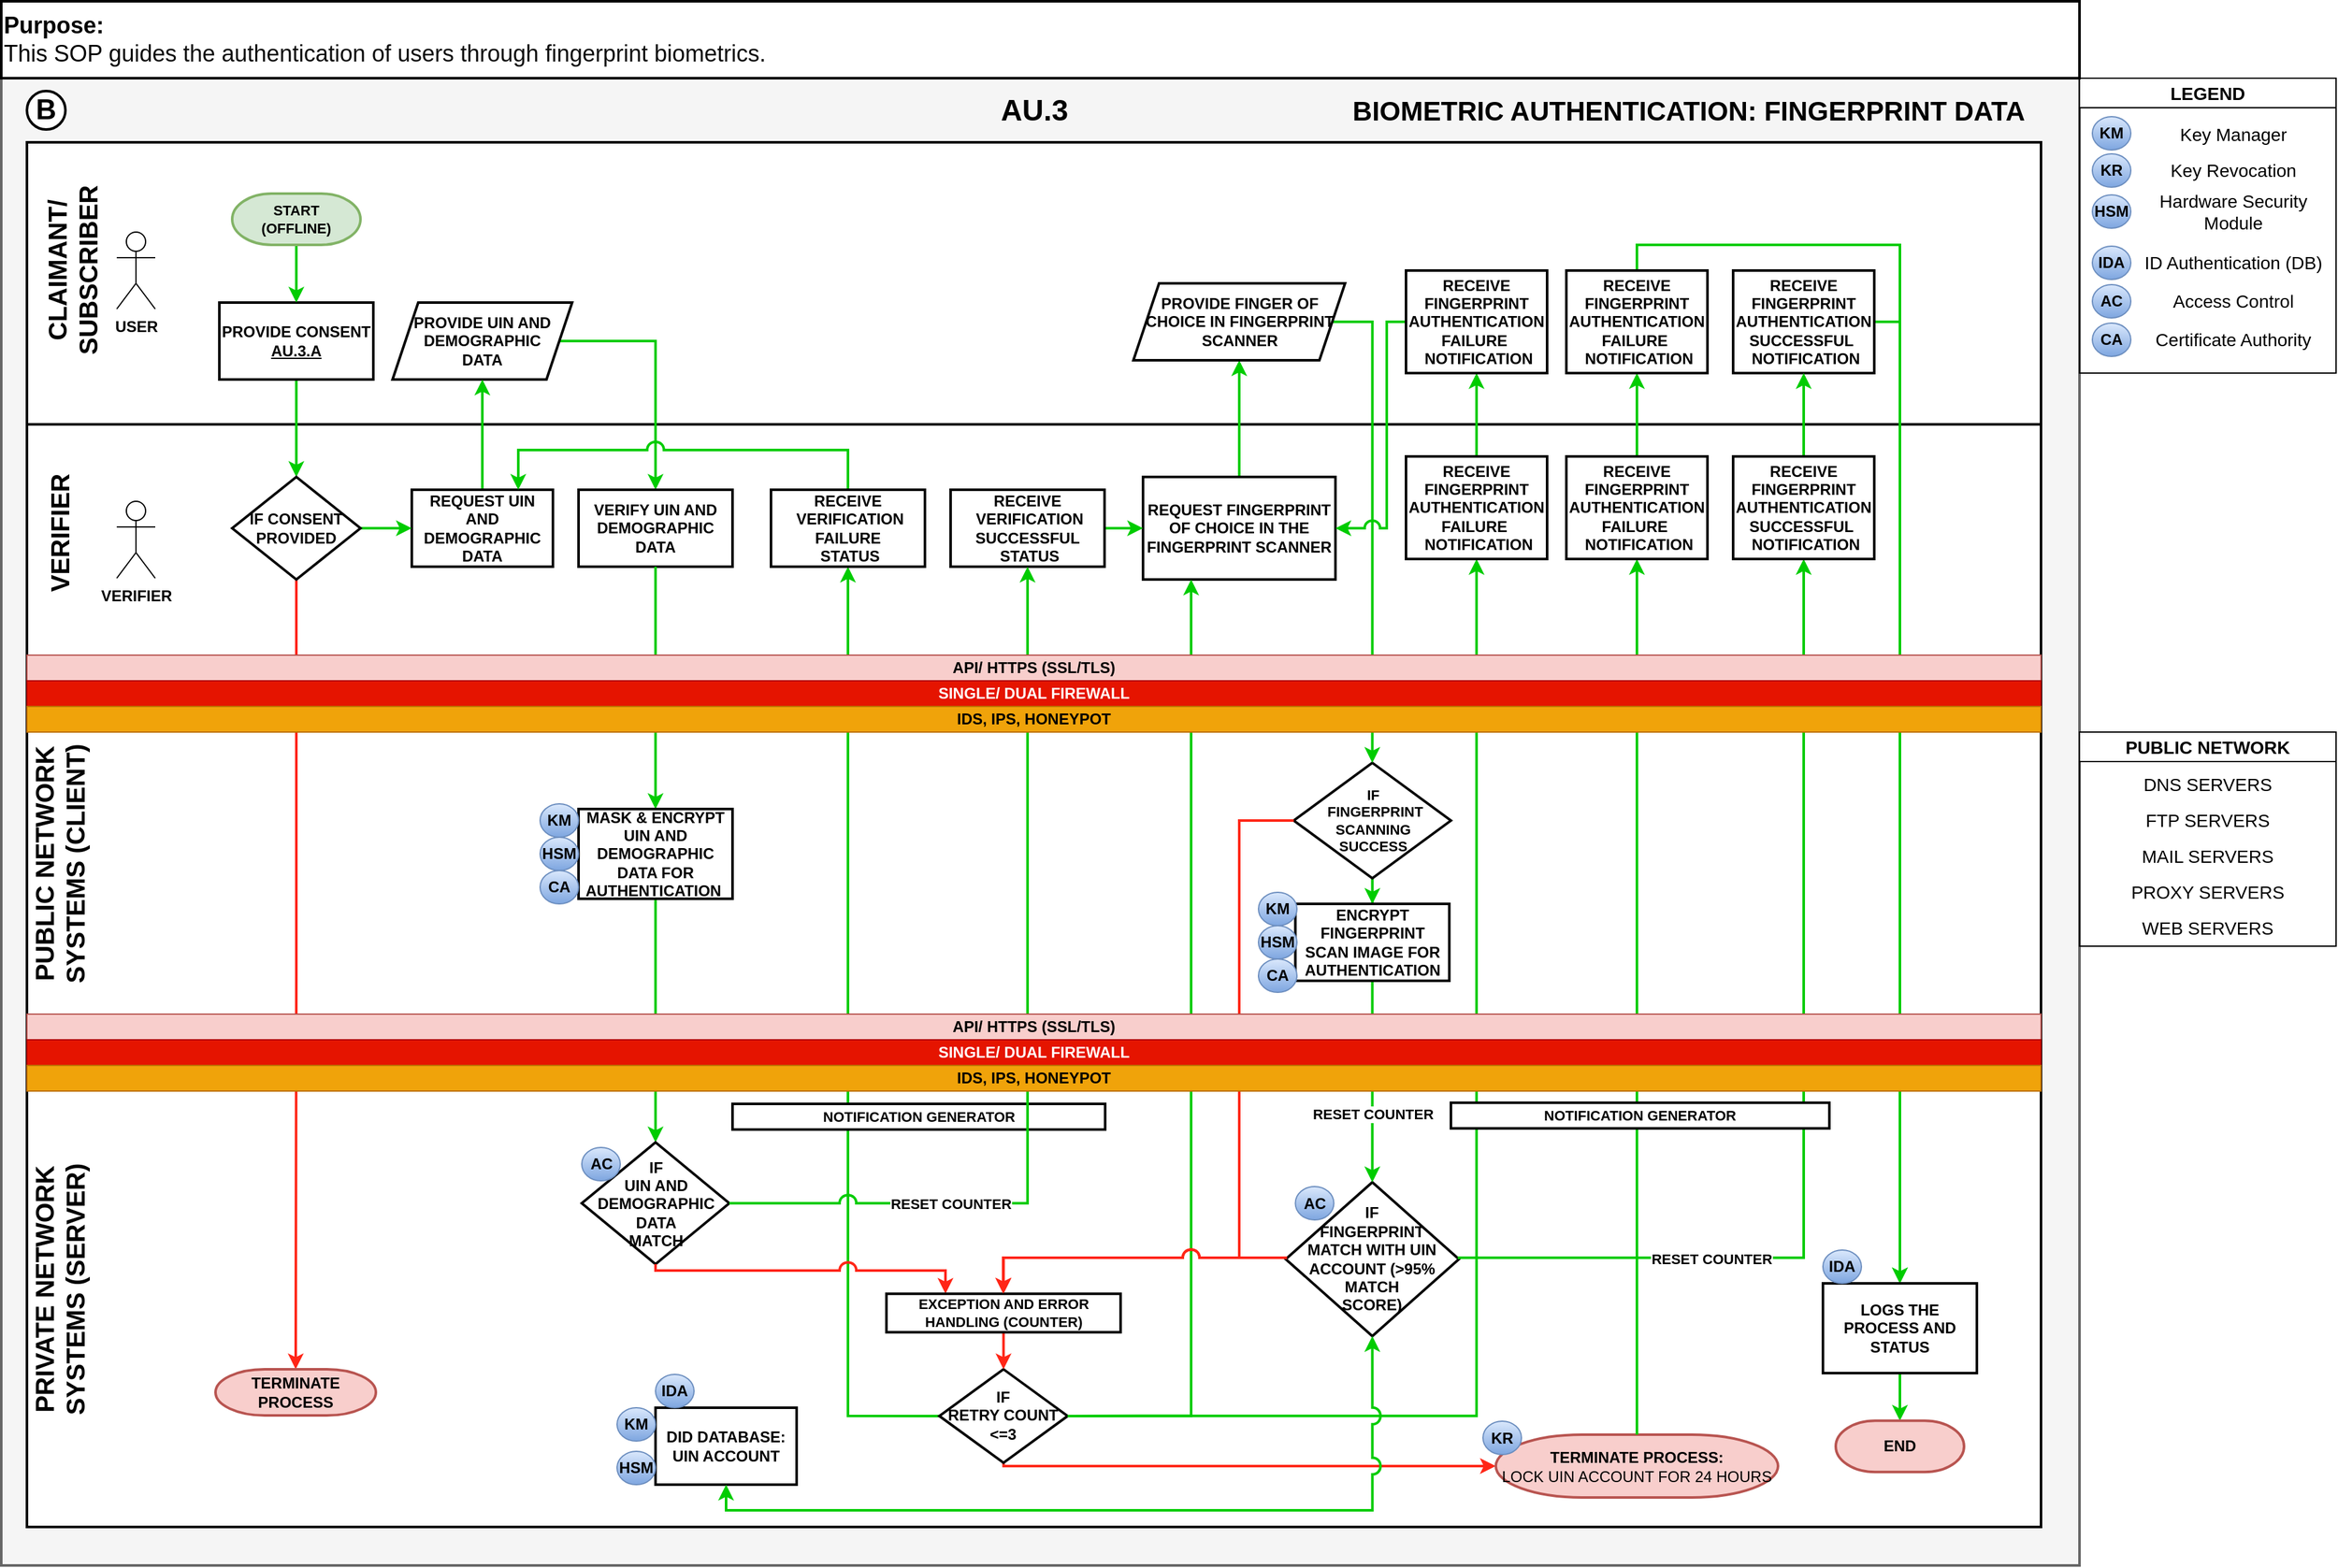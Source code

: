 <mxfile version="24.1.0" type="device">
  <diagram id="4VAbZJX0EI9eutt5_EBD" name="Page-1">
    <mxGraphModel dx="1050" dy="1829" grid="1" gridSize="10" guides="1" tooltips="1" connect="1" arrows="1" fold="1" page="1" pageScale="1" pageWidth="1920" pageHeight="1200" math="0" shadow="0">
      <root>
        <mxCell id="0" />
        <mxCell id="1" parent="0" />
        <mxCell id="lapEaAy9IeN8zu3bhTF3-50" value="" style="rounded=0;whiteSpace=wrap;html=1;fontSize=22;fillColor=#f5f5f5;fontColor=#333333;strokeColor=#666666;direction=east;strokeWidth=2;fontStyle=1" parent="1" vertex="1">
          <mxGeometry x="60" y="50" width="1620" height="1160" as="geometry" />
        </mxCell>
        <mxCell id="lapEaAy9IeN8zu3bhTF3-46" value="" style="rounded=0;whiteSpace=wrap;html=1;strokeWidth=2;fontStyle=1" parent="1" vertex="1">
          <mxGeometry x="80" y="810" width="1570" height="370" as="geometry" />
        </mxCell>
        <mxCell id="lapEaAy9IeN8zu3bhTF3-45" value="" style="rounded=0;whiteSpace=wrap;html=1;strokeWidth=2;fontStyle=1" parent="1" vertex="1">
          <mxGeometry x="80" y="100" width="1570" height="220" as="geometry" />
        </mxCell>
        <mxCell id="lapEaAy9IeN8zu3bhTF3-44" value="" style="rounded=0;whiteSpace=wrap;html=1;strokeWidth=2;fontStyle=1" parent="1" vertex="1">
          <mxGeometry x="80" y="320" width="1570" height="220" as="geometry" />
        </mxCell>
        <mxCell id="lapEaAy9IeN8zu3bhTF3-43" value="" style="rounded=0;whiteSpace=wrap;html=1;strokeWidth=2;fontStyle=1" parent="1" vertex="1">
          <mxGeometry x="80" y="540" width="1570" height="270" as="geometry" />
        </mxCell>
        <mxCell id="lapEaAy9IeN8zu3bhTF3-18" style="edgeStyle=orthogonalEdgeStyle;rounded=0;orthogonalLoop=1;jettySize=auto;html=1;exitX=0.5;exitY=1;exitDx=0;exitDy=0;strokeColor=#00CC00;strokeWidth=2;fontStyle=1" parent="1" source="lapEaAy9IeN8zu3bhTF3-1" target="lapEaAy9IeN8zu3bhTF3-11" edge="1">
          <mxGeometry relative="1" as="geometry" />
        </mxCell>
        <mxCell id="lapEaAy9IeN8zu3bhTF3-1" value="PROVIDE CONSENT&lt;br&gt;&lt;u&gt;AU.3.A&lt;/u&gt;" style="rounded=0;whiteSpace=wrap;html=1;strokeWidth=2;fontStyle=1" parent="1" vertex="1">
          <mxGeometry x="230" y="225" width="120" height="60" as="geometry" />
        </mxCell>
        <mxCell id="lapEaAy9IeN8zu3bhTF3-14" style="edgeStyle=orthogonalEdgeStyle;rounded=0;orthogonalLoop=1;jettySize=auto;html=1;exitX=1;exitY=0.5;exitDx=0;exitDy=0;strokeColor=#00CC00;strokeWidth=2;fontStyle=1" parent="1" source="lapEaAy9IeN8zu3bhTF3-2" target="lapEaAy9IeN8zu3bhTF3-9" edge="1">
          <mxGeometry relative="1" as="geometry" />
        </mxCell>
        <mxCell id="lapEaAy9IeN8zu3bhTF3-2" value="PROVIDE UIN AND DEMOGRAPHIC &lt;br&gt;DATA" style="rounded=0;whiteSpace=wrap;html=1;strokeWidth=2;fontStyle=1;shape=parallelogram;perimeter=parallelogramPerimeter;fixedSize=1;" parent="1" vertex="1">
          <mxGeometry x="365" y="225" width="140" height="60" as="geometry" />
        </mxCell>
        <mxCell id="Pqx6Fnh4zTdEiIjmVBna-27" value="" style="edgeStyle=orthogonalEdgeStyle;rounded=0;orthogonalLoop=1;jettySize=auto;html=1;strokeColor=#00CC00;strokeWidth=2;fontStyle=1;exitX=0.5;exitY=1;exitDx=0;exitDy=0;" parent="1" source="lapEaAy9IeN8zu3bhTF3-3" target="Pqx6Fnh4zTdEiIjmVBna-26" edge="1">
          <mxGeometry relative="1" as="geometry">
            <mxPoint x="1152.5" y="655" as="sourcePoint" />
          </mxGeometry>
        </mxCell>
        <mxCell id="lapEaAy9IeN8zu3bhTF3-3" value="&lt;font style=&quot;font-size: 11px;&quot;&gt;IF&lt;br style=&quot;&quot;&gt;&lt;font style=&quot;font-size: 11px;&quot;&gt;&amp;nbsp;FINGERPRINT SCANNING &lt;br&gt;&lt;/font&gt;&lt;font style=&quot;font-size: 11px;&quot;&gt;SUCCESS&lt;/font&gt;&lt;/font&gt;" style="rounded=0;whiteSpace=wrap;html=1;strokeWidth=2;fontStyle=1;shape=rhombus;perimeter=rhombusPerimeter;fontSize=11;" parent="1" vertex="1">
          <mxGeometry x="1067.5" y="584" width="122.5" height="90" as="geometry" />
        </mxCell>
        <mxCell id="Pqx6Fnh4zTdEiIjmVBna-65" style="edgeStyle=orthogonalEdgeStyle;rounded=0;orthogonalLoop=1;jettySize=auto;html=1;exitX=1;exitY=0.5;exitDx=0;exitDy=0;strokeColor=#00CC00;strokeWidth=2;fontStyle=1;" parent="1" source="lapEaAy9IeN8zu3bhTF3-5" target="Pqx6Fnh4zTdEiIjmVBna-61" edge="1">
          <mxGeometry relative="1" as="geometry" />
        </mxCell>
        <mxCell id="lapEaAy9IeN8zu3bhTF3-5" value="RECEIVE&lt;br&gt;FINGERPRINT AUTHENTICATION&lt;br&gt;SUCCESSFUL&amp;nbsp;&lt;br&gt;&amp;nbsp;NOTIFICATION" style="rounded=0;whiteSpace=wrap;html=1;strokeWidth=2;fontStyle=1" parent="1" vertex="1">
          <mxGeometry x="1410" y="200" width="110" height="80" as="geometry" />
        </mxCell>
        <mxCell id="lapEaAy9IeN8zu3bhTF3-21" style="edgeStyle=orthogonalEdgeStyle;rounded=0;orthogonalLoop=1;jettySize=auto;html=1;exitX=0.5;exitY=0;exitDx=0;exitDy=0;entryX=0.5;entryY=1;entryDx=0;entryDy=0;strokeColor=#00CC00;strokeWidth=2;fontStyle=1" parent="1" source="lapEaAy9IeN8zu3bhTF3-7" target="lapEaAy9IeN8zu3bhTF3-20" edge="1">
          <mxGeometry relative="1" as="geometry" />
        </mxCell>
        <mxCell id="lapEaAy9IeN8zu3bhTF3-7" value="REQUEST FINGERPRINT OF CHOICE IN THE FINGERPRINT SCANNER" style="rounded=0;whiteSpace=wrap;html=1;strokeWidth=2;fontStyle=1" parent="1" vertex="1">
          <mxGeometry x="950" y="361" width="150" height="80" as="geometry" />
        </mxCell>
        <mxCell id="lapEaAy9IeN8zu3bhTF3-19" style="edgeStyle=orthogonalEdgeStyle;rounded=0;orthogonalLoop=1;jettySize=auto;html=1;exitX=1;exitY=0.5;exitDx=0;exitDy=0;strokeColor=#00CC00;strokeWidth=2;fontStyle=1" parent="1" source="lapEaAy9IeN8zu3bhTF3-8" target="lapEaAy9IeN8zu3bhTF3-7" edge="1">
          <mxGeometry relative="1" as="geometry" />
        </mxCell>
        <mxCell id="lapEaAy9IeN8zu3bhTF3-8" value="RECEIVE&lt;br&gt;&amp;nbsp;VERIFICATION&lt;br&gt;SUCCESSFUL&lt;br&gt;&amp;nbsp;STATUS" style="rounded=0;whiteSpace=wrap;html=1;strokeWidth=2;fontStyle=1" parent="1" vertex="1">
          <mxGeometry x="800" y="371" width="120" height="60" as="geometry" />
        </mxCell>
        <mxCell id="lapEaAy9IeN8zu3bhTF3-26" style="edgeStyle=orthogonalEdgeStyle;rounded=0;orthogonalLoop=1;jettySize=auto;html=1;exitX=0.5;exitY=1;exitDx=0;exitDy=0;strokeColor=#00CC00;strokeWidth=2;fontStyle=1" parent="1" source="Pqx6Fnh4zTdEiIjmVBna-14" target="lapEaAy9IeN8zu3bhTF3-22" edge="1">
          <mxGeometry relative="1" as="geometry" />
        </mxCell>
        <mxCell id="lapEaAy9IeN8zu3bhTF3-9" value="VERIFY UIN AND DEMOGRAPHIC DATA" style="rounded=0;whiteSpace=wrap;html=1;strokeWidth=2;fontStyle=1" parent="1" vertex="1">
          <mxGeometry x="510" y="371" width="120" height="60" as="geometry" />
        </mxCell>
        <mxCell id="lapEaAy9IeN8zu3bhTF3-25" style="edgeStyle=orthogonalEdgeStyle;rounded=0;orthogonalLoop=1;jettySize=auto;html=1;exitX=0.5;exitY=0;exitDx=0;exitDy=0;entryX=0.5;entryY=1;entryDx=0;entryDy=0;strokeColor=#00CC00;strokeWidth=2;fontStyle=1" parent="1" source="lapEaAy9IeN8zu3bhTF3-10" target="lapEaAy9IeN8zu3bhTF3-2" edge="1">
          <mxGeometry relative="1" as="geometry" />
        </mxCell>
        <mxCell id="lapEaAy9IeN8zu3bhTF3-10" value="REQUEST UIN AND DEMOGRAPHIC DATA" style="rounded=0;whiteSpace=wrap;html=1;strokeWidth=2;fontStyle=1" parent="1" vertex="1">
          <mxGeometry x="380" y="371" width="110" height="60" as="geometry" />
        </mxCell>
        <mxCell id="lapEaAy9IeN8zu3bhTF3-17" value="" style="edgeStyle=orthogonalEdgeStyle;rounded=0;orthogonalLoop=1;jettySize=auto;html=1;exitX=1;exitY=0.5;exitDx=0;exitDy=0;entryX=0;entryY=0.5;entryDx=0;entryDy=0;strokeColor=#00CC00;strokeWidth=2;fontStyle=1;fontSize=11;" parent="1" source="lapEaAy9IeN8zu3bhTF3-11" target="lapEaAy9IeN8zu3bhTF3-10" edge="1">
          <mxGeometry x="-0.333" y="11" relative="1" as="geometry">
            <mxPoint as="offset" />
          </mxGeometry>
        </mxCell>
        <mxCell id="Pqx6Fnh4zTdEiIjmVBna-51" style="edgeStyle=orthogonalEdgeStyle;rounded=0;orthogonalLoop=1;jettySize=auto;html=1;exitX=0.5;exitY=1;exitDx=0;exitDy=0;entryX=0.5;entryY=0;entryDx=0;entryDy=0;entryPerimeter=0;strokeColor=#FF2617;strokeWidth=2;fontStyle=1;" parent="1" source="lapEaAy9IeN8zu3bhTF3-11" target="Pqx6Fnh4zTdEiIjmVBna-49" edge="1">
          <mxGeometry relative="1" as="geometry">
            <Array as="points" />
          </mxGeometry>
        </mxCell>
        <mxCell id="lapEaAy9IeN8zu3bhTF3-11" value="IF CONSENT PROVIDED" style="rounded=0;whiteSpace=wrap;html=1;strokeWidth=2;fontStyle=1;shape=rhombus;perimeter=rhombusPerimeter;" parent="1" vertex="1">
          <mxGeometry x="240" y="361" width="100" height="80" as="geometry" />
        </mxCell>
        <mxCell id="Pqx6Fnh4zTdEiIjmVBna-22" style="edgeStyle=orthogonalEdgeStyle;rounded=0;orthogonalLoop=1;jettySize=auto;html=1;exitX=1;exitY=0.5;exitDx=0;exitDy=0;entryX=0.5;entryY=0;entryDx=0;entryDy=0;strokeColor=#00CC00;strokeWidth=2;fontStyle=1;" parent="1" source="lapEaAy9IeN8zu3bhTF3-20" target="lapEaAy9IeN8zu3bhTF3-3" edge="1">
          <mxGeometry relative="1" as="geometry">
            <Array as="points">
              <mxPoint x="1129" y="240" />
            </Array>
          </mxGeometry>
        </mxCell>
        <mxCell id="lapEaAy9IeN8zu3bhTF3-20" value="PROVIDE FINGER OF CHOICE IN FINGERPRINT SCANNER" style="rounded=0;whiteSpace=wrap;html=1;strokeWidth=2;fontStyle=1;shape=parallelogram;perimeter=parallelogramPerimeter;fixedSize=1;" parent="1" vertex="1">
          <mxGeometry x="942.5" y="210" width="165" height="60" as="geometry" />
        </mxCell>
        <mxCell id="lapEaAy9IeN8zu3bhTF3-22" value="IF &lt;br&gt;UIN AND DEMOGRAPHIC &lt;br&gt;DATA &lt;br&gt;MATCH" style="rhombus;whiteSpace=wrap;html=1;strokeWidth=2;fontStyle=1" parent="1" vertex="1">
          <mxGeometry x="512.5" y="880" width="115" height="95" as="geometry" />
        </mxCell>
        <mxCell id="Pqx6Fnh4zTdEiIjmVBna-46" style="edgeStyle=orthogonalEdgeStyle;rounded=0;orthogonalLoop=1;jettySize=auto;html=1;exitX=0.5;exitY=0;exitDx=0;exitDy=0;entryX=0.5;entryY=1;entryDx=0;entryDy=0;strokeColor=#00CC00;strokeWidth=2;fontStyle=1;" parent="1" source="-PM7PmZ-kaRZh3B_alFZ-20" target="lapEaAy9IeN8zu3bhTF3-5" edge="1">
          <mxGeometry relative="1" as="geometry">
            <Array as="points" />
          </mxGeometry>
        </mxCell>
        <mxCell id="lapEaAy9IeN8zu3bhTF3-23" value="IF&lt;br&gt;FINGERPRINT &lt;br&gt;MATCH WITH UIN ACCOUNT (&amp;gt;95%&lt;br&gt;MATCH &lt;br&gt;SCORE)" style="rhombus;whiteSpace=wrap;html=1;strokeWidth=2;fontStyle=1" parent="1" vertex="1">
          <mxGeometry x="1061.25" y="911.12" width="135" height="120" as="geometry" />
        </mxCell>
        <mxCell id="lapEaAy9IeN8zu3bhTF3-36" value="AU.3" style="text;html=1;align=center;verticalAlign=middle;resizable=0;points=[];autosize=1;strokeColor=none;fillColor=none;strokeWidth=2;fontStyle=1;fontSize=23;" parent="1" vertex="1">
          <mxGeometry x="825" y="55" width="80" height="40" as="geometry" />
        </mxCell>
        <mxCell id="lapEaAy9IeN8zu3bhTF3-37" value="BIOMETRIC AUTHENTICATION: FINGERPRINT DATA" style="text;html=1;align=center;verticalAlign=middle;resizable=0;points=[];autosize=1;strokeColor=none;fillColor=none;strokeWidth=2;fontStyle=1;fontSize=21;" parent="1" vertex="1">
          <mxGeometry x="1100" y="55" width="550" height="40" as="geometry" />
        </mxCell>
        <mxCell id="lapEaAy9IeN8zu3bhTF3-41" value="VERIFIER" style="text;html=1;align=center;verticalAlign=middle;resizable=0;points=[];autosize=1;strokeColor=none;fillColor=none;strokeWidth=2;fontStyle=1;fontSize=20;horizontal=0;" parent="1" vertex="1">
          <mxGeometry x="80" y="350" width="50" height="110" as="geometry" />
        </mxCell>
        <mxCell id="lapEaAy9IeN8zu3bhTF3-42" value="CLAIMANT/ &lt;br style=&quot;font-size: 20px;&quot;&gt;SUBSCRIBER" style="text;html=1;align=center;verticalAlign=middle;resizable=0;points=[];autosize=1;strokeColor=none;fillColor=none;strokeWidth=2;fontStyle=1;fontSize=20;horizontal=0;" parent="1" vertex="1">
          <mxGeometry x="80" y="125" width="70" height="150" as="geometry" />
        </mxCell>
        <mxCell id="Pqx6Fnh4zTdEiIjmVBna-1" value="B" style="ellipse;whiteSpace=wrap;html=1;aspect=fixed;strokeWidth=2;fontStyle=1;fontSize=22;direction=south;" parent="1" vertex="1">
          <mxGeometry x="80" y="60" width="30" height="30" as="geometry" />
        </mxCell>
        <mxCell id="Pqx6Fnh4zTdEiIjmVBna-3" style="edgeStyle=orthogonalEdgeStyle;rounded=0;orthogonalLoop=1;jettySize=auto;html=1;entryX=0.5;entryY=0;entryDx=0;entryDy=0;strokeColor=#00CC00;strokeWidth=2;fontStyle=1;" parent="1" source="Pqx6Fnh4zTdEiIjmVBna-2" target="lapEaAy9IeN8zu3bhTF3-1" edge="1">
          <mxGeometry relative="1" as="geometry" />
        </mxCell>
        <mxCell id="Pqx6Fnh4zTdEiIjmVBna-2" value="&lt;b style=&quot;font-size: 11px;&quot;&gt;START&lt;br&gt;(OFFLINE)&lt;br&gt;&lt;/b&gt;" style="strokeWidth=2;html=1;shape=mxgraph.flowchart.terminator;whiteSpace=wrap;fillColor=#d5e8d4;strokeColor=#82b366;fontSize=11;" parent="1" vertex="1">
          <mxGeometry x="240" y="140" width="100" height="40" as="geometry" />
        </mxCell>
        <mxCell id="Pqx6Fnh4zTdEiIjmVBna-5" value="&lt;font style=&quot;font-size: 20px;&quot;&gt;PUBLIC NETWORK&lt;br style=&quot;border-color: var(--border-color); font-size: 20px;&quot;&gt;SYSTEMS (CLIENT)&lt;/font&gt;" style="text;html=1;align=center;verticalAlign=middle;resizable=0;points=[];autosize=1;strokeColor=none;fillColor=none;fontStyle=1;fontSize=20;strokeWidth=2;horizontal=0;" parent="1" vertex="1">
          <mxGeometry x="70" y="563" width="70" height="200" as="geometry" />
        </mxCell>
        <mxCell id="Pqx6Fnh4zTdEiIjmVBna-6" value="&lt;font style=&quot;font-size: 20px;&quot;&gt;PRIVATE NETWORK&lt;br style=&quot;border-color: var(--border-color); font-size: 20px;&quot;&gt;SYSTEMS (SERVER)&lt;/font&gt;" style="text;html=1;align=center;verticalAlign=middle;resizable=0;points=[];autosize=1;strokeColor=none;fillColor=none;fontStyle=1;fontSize=20;strokeWidth=2;horizontal=0;" parent="1" vertex="1">
          <mxGeometry x="70" y="890" width="70" height="210" as="geometry" />
        </mxCell>
        <mxCell id="Pqx6Fnh4zTdEiIjmVBna-15" value="" style="edgeStyle=orthogonalEdgeStyle;rounded=0;orthogonalLoop=1;jettySize=auto;html=1;exitX=0.5;exitY=1;exitDx=0;exitDy=0;strokeColor=#00CC00;strokeWidth=2;fontStyle=1" parent="1" source="lapEaAy9IeN8zu3bhTF3-9" target="Pqx6Fnh4zTdEiIjmVBna-14" edge="1">
          <mxGeometry relative="1" as="geometry">
            <mxPoint x="570" y="460" as="sourcePoint" />
            <mxPoint x="570" y="823" as="targetPoint" />
          </mxGeometry>
        </mxCell>
        <mxCell id="Pqx6Fnh4zTdEiIjmVBna-14" value="MASK &amp;amp; ENCRYPT UIN AND DEMOGRAPHIC DATA FOR AUTHENTICATION&amp;nbsp;" style="rounded=0;whiteSpace=wrap;html=1;strokeWidth=2;fontStyle=1" parent="1" vertex="1">
          <mxGeometry x="510" y="620" width="120" height="70" as="geometry" />
        </mxCell>
        <mxCell id="Pqx6Fnh4zTdEiIjmVBna-20" style="edgeStyle=orthogonalEdgeStyle;rounded=0;orthogonalLoop=1;jettySize=auto;html=1;exitX=0;exitY=0.5;exitDx=0;exitDy=0;entryX=0.5;entryY=1;entryDx=0;entryDy=0;strokeColor=#00CC00;strokeWidth=2;fontStyle=1;jumpStyle=arc;jumpSize=11;" parent="1" source="Pqx6Fnh4zTdEiIjmVBna-17" target="-PM7PmZ-kaRZh3B_alFZ-37" edge="1">
          <mxGeometry relative="1" as="geometry">
            <Array as="points">
              <mxPoint x="720" y="1093" />
            </Array>
          </mxGeometry>
        </mxCell>
        <mxCell id="Pqx6Fnh4zTdEiIjmVBna-56" style="edgeStyle=orthogonalEdgeStyle;rounded=0;orthogonalLoop=1;jettySize=auto;html=1;exitX=0.5;exitY=1;exitDx=0;exitDy=0;entryX=0;entryY=0.5;entryDx=0;entryDy=0;entryPerimeter=0;strokeColor=#FF2617;strokeWidth=2;fontStyle=1;" parent="1" source="Pqx6Fnh4zTdEiIjmVBna-17" target="Pqx6Fnh4zTdEiIjmVBna-54" edge="1">
          <mxGeometry relative="1" as="geometry">
            <Array as="points">
              <mxPoint x="841" y="1133" />
            </Array>
          </mxGeometry>
        </mxCell>
        <mxCell id="RLGkEuuqS5-kmkzVL5WV-3" style="edgeStyle=orthogonalEdgeStyle;rounded=0;orthogonalLoop=1;jettySize=auto;html=1;exitX=1;exitY=0.5;exitDx=0;exitDy=0;entryX=0.25;entryY=1;entryDx=0;entryDy=0;strokeColor=#00CC00;strokeWidth=2;fontStyle=1;" parent="1" source="Pqx6Fnh4zTdEiIjmVBna-17" target="lapEaAy9IeN8zu3bhTF3-7" edge="1">
          <mxGeometry relative="1" as="geometry" />
        </mxCell>
        <mxCell id="Pqx6Fnh4zTdEiIjmVBna-17" value="IF &lt;br&gt;RETRY COUNT &lt;br&gt;&amp;lt;=3" style="rounded=0;whiteSpace=wrap;html=1;fontStyle=1;strokeWidth=2;shape=rhombus;perimeter=rhombusPerimeter;" parent="1" vertex="1">
          <mxGeometry x="791.25" y="1057.0" width="100" height="72.88" as="geometry" />
        </mxCell>
        <mxCell id="Pqx6Fnh4zTdEiIjmVBna-21" value="AC" style="ellipse;whiteSpace=wrap;html=1;fillColor=#dae8fc;strokeColor=#6c8ebf;gradientColor=#7ea6e0;fontStyle=1" parent="1" vertex="1">
          <mxGeometry x="512.5" y="884" width="30" height="26" as="geometry" />
        </mxCell>
        <mxCell id="Pqx6Fnh4zTdEiIjmVBna-28" value="RESET COUNTER" style="edgeStyle=orthogonalEdgeStyle;rounded=0;orthogonalLoop=1;jettySize=auto;html=1;exitX=0.5;exitY=1;exitDx=0;exitDy=0;entryX=0.5;entryY=0;entryDx=0;entryDy=0;strokeColor=#00CC00;strokeWidth=2;fontStyle=1;" parent="1" source="Pqx6Fnh4zTdEiIjmVBna-26" target="lapEaAy9IeN8zu3bhTF3-23" edge="1">
          <mxGeometry x="0.324" relative="1" as="geometry">
            <mxPoint as="offset" />
          </mxGeometry>
        </mxCell>
        <mxCell id="Pqx6Fnh4zTdEiIjmVBna-26" value="ENCRYPT FINGERPRINT SCAN IMAGE FOR AUTHENTICATION" style="rounded=0;whiteSpace=wrap;html=1;strokeWidth=2;fontStyle=1" parent="1" vertex="1">
          <mxGeometry x="1068.75" y="694" width="120" height="60" as="geometry" />
        </mxCell>
        <mxCell id="Pqx6Fnh4zTdEiIjmVBna-29" value="AC" style="ellipse;whiteSpace=wrap;html=1;fillColor=#dae8fc;strokeColor=#6c8ebf;gradientColor=#7ea6e0;fontStyle=1" parent="1" vertex="1">
          <mxGeometry x="1068.75" y="914.5" width="30" height="26" as="geometry" />
        </mxCell>
        <mxCell id="Pqx6Fnh4zTdEiIjmVBna-33" style="edgeStyle=orthogonalEdgeStyle;rounded=0;orthogonalLoop=1;jettySize=auto;html=1;exitX=1;exitY=0.5;exitDx=0;exitDy=0;entryX=0.5;entryY=1;entryDx=0;entryDy=0;strokeColor=#00CC00;strokeWidth=2;fontStyle=1;" parent="1" source="Pqx6Fnh4zTdEiIjmVBna-17" target="-PM7PmZ-kaRZh3B_alFZ-41" edge="1">
          <mxGeometry relative="1" as="geometry">
            <mxPoint x="1152.5" y="890" as="sourcePoint" />
            <Array as="points">
              <mxPoint x="1210" y="1093" />
            </Array>
          </mxGeometry>
        </mxCell>
        <mxCell id="Pqx6Fnh4zTdEiIjmVBna-49" value="&lt;span style=&quot;border-color: var(--border-color);&quot;&gt;&lt;b&gt;TERMINATE PROCESS&lt;/b&gt;&lt;br&gt;&lt;/span&gt;" style="strokeWidth=2;html=1;shape=mxgraph.flowchart.terminator;whiteSpace=wrap;fillColor=#f8cecc;strokeColor=#b85450;" parent="1" vertex="1">
          <mxGeometry x="227" y="1057" width="125" height="36" as="geometry" />
        </mxCell>
        <mxCell id="Pqx6Fnh4zTdEiIjmVBna-59" style="edgeStyle=orthogonalEdgeStyle;rounded=0;orthogonalLoop=1;jettySize=auto;html=1;exitX=0.5;exitY=0;exitDx=0;exitDy=0;exitPerimeter=0;strokeColor=#00CC00;strokeWidth=2;fontStyle=1;" parent="1" source="-PM7PmZ-kaRZh3B_alFZ-18" target="Pqx6Fnh4zTdEiIjmVBna-58" edge="1">
          <mxGeometry relative="1" as="geometry" />
        </mxCell>
        <mxCell id="Pqx6Fnh4zTdEiIjmVBna-54" value="&lt;span style=&quot;border-color: var(--border-color);&quot;&gt;&lt;b&gt;TERMINATE PROCESS:&lt;br&gt;&lt;/b&gt;LOCK UIN ACCOUNT FOR 24 HOURS&lt;br&gt;&lt;/span&gt;" style="strokeWidth=2;html=1;shape=mxgraph.flowchart.terminator;whiteSpace=wrap;fillColor=#f8cecc;strokeColor=#b85450;" parent="1" vertex="1">
          <mxGeometry x="1225" y="1108" width="220" height="49" as="geometry" />
        </mxCell>
        <mxCell id="Pqx6Fnh4zTdEiIjmVBna-55" value="KR" style="ellipse;whiteSpace=wrap;html=1;fillColor=#dae8fc;strokeColor=#6c8ebf;gradientColor=#7ea6e0;fontStyle=1" parent="1" vertex="1">
          <mxGeometry x="1215" y="1097.5" width="30" height="26" as="geometry" />
        </mxCell>
        <mxCell id="Pqx6Fnh4zTdEiIjmVBna-64" style="edgeStyle=orthogonalEdgeStyle;rounded=0;orthogonalLoop=1;jettySize=auto;html=1;exitX=0.5;exitY=0;exitDx=0;exitDy=0;entryX=0.5;entryY=0;entryDx=0;entryDy=0;strokeColor=#00CC00;strokeWidth=2;fontStyle=1;" parent="1" source="Pqx6Fnh4zTdEiIjmVBna-58" target="Pqx6Fnh4zTdEiIjmVBna-61" edge="1">
          <mxGeometry relative="1" as="geometry">
            <Array as="points">
              <mxPoint x="1335" y="180" />
              <mxPoint x="1540" y="180" />
            </Array>
          </mxGeometry>
        </mxCell>
        <mxCell id="Pqx6Fnh4zTdEiIjmVBna-58" value="RECEIVE&lt;br&gt;FINGERPRINT AUTHENTICATION&lt;br&gt;FAILURE&amp;nbsp;&lt;br&gt;&amp;nbsp;NOTIFICATION" style="rounded=0;whiteSpace=wrap;html=1;strokeWidth=2;fontStyle=1" parent="1" vertex="1">
          <mxGeometry x="1280" y="200" width="110" height="80" as="geometry" />
        </mxCell>
        <mxCell id="Pqx6Fnh4zTdEiIjmVBna-60" value="" style="edgeStyle=orthogonalEdgeStyle;rounded=0;orthogonalLoop=1;jettySize=auto;html=1;strokeColor=#00CC00;fontStyle=1;strokeWidth=2;" parent="1" source="Pqx6Fnh4zTdEiIjmVBna-61" target="Pqx6Fnh4zTdEiIjmVBna-62" edge="1">
          <mxGeometry relative="1" as="geometry" />
        </mxCell>
        <mxCell id="Pqx6Fnh4zTdEiIjmVBna-61" value="LOGS THE PROCESS AND STATUS" style="rounded=0;whiteSpace=wrap;html=1;fontStyle=1;strokeWidth=2;shape=label;boundedLbl=1;backgroundOutline=1;size=15;" parent="1" vertex="1">
          <mxGeometry x="1480" y="990" width="120" height="70" as="geometry" />
        </mxCell>
        <mxCell id="Pqx6Fnh4zTdEiIjmVBna-62" value="&lt;b&gt;END&lt;/b&gt;" style="strokeWidth=2;html=1;shape=mxgraph.flowchart.terminator;whiteSpace=wrap;fillColor=#f8cecc;strokeColor=#b85450;" parent="1" vertex="1">
          <mxGeometry x="1490" y="1097.12" width="100" height="40" as="geometry" />
        </mxCell>
        <mxCell id="Pqx6Fnh4zTdEiIjmVBna-63" value="IDA" style="ellipse;whiteSpace=wrap;html=1;fillColor=#dae8fc;strokeColor=#6c8ebf;gradientColor=#7ea6e0;fontStyle=1" parent="1" vertex="1">
          <mxGeometry x="1480" y="964" width="30" height="26" as="geometry" />
        </mxCell>
        <mxCell id="-PM7PmZ-kaRZh3B_alFZ-2" value="KM" style="ellipse;whiteSpace=wrap;html=1;fillColor=#dae8fc;strokeColor=#6c8ebf;gradientColor=#7ea6e0;fontStyle=1" parent="1" vertex="1">
          <mxGeometry x="480" y="616" width="30" height="26" as="geometry" />
        </mxCell>
        <mxCell id="-PM7PmZ-kaRZh3B_alFZ-3" value="HSM" style="ellipse;whiteSpace=wrap;html=1;fillColor=#dae8fc;strokeColor=#6c8ebf;gradientColor=#7ea6e0;fontStyle=1" parent="1" vertex="1">
          <mxGeometry x="480" y="642" width="30" height="26" as="geometry" />
        </mxCell>
        <mxCell id="-PM7PmZ-kaRZh3B_alFZ-4" value="CA" style="ellipse;whiteSpace=wrap;html=1;fillColor=#dae8fc;strokeColor=#6c8ebf;gradientColor=#7ea6e0;fontStyle=1" parent="1" vertex="1">
          <mxGeometry x="480" y="668" width="30" height="26" as="geometry" />
        </mxCell>
        <mxCell id="-PM7PmZ-kaRZh3B_alFZ-5" value="&lt;font style=&quot;font-size: 14px;&quot;&gt;LEGEND&lt;/font&gt;" style="swimlane;whiteSpace=wrap;html=1;" parent="1" vertex="1">
          <mxGeometry x="1680" y="50" width="200" height="230" as="geometry" />
        </mxCell>
        <mxCell id="-PM7PmZ-kaRZh3B_alFZ-6" value="KM" style="ellipse;whiteSpace=wrap;html=1;fillColor=#dae8fc;strokeColor=#6c8ebf;gradientColor=#7ea6e0;fontStyle=1" parent="-PM7PmZ-kaRZh3B_alFZ-5" vertex="1">
          <mxGeometry x="10" y="30" width="30" height="26" as="geometry" />
        </mxCell>
        <mxCell id="-PM7PmZ-kaRZh3B_alFZ-7" value="IDA" style="ellipse;whiteSpace=wrap;html=1;fillColor=#dae8fc;strokeColor=#6c8ebf;gradientColor=#7ea6e0;fontStyle=1" parent="-PM7PmZ-kaRZh3B_alFZ-5" vertex="1">
          <mxGeometry x="10" y="131" width="30" height="26" as="geometry" />
        </mxCell>
        <mxCell id="-PM7PmZ-kaRZh3B_alFZ-8" value="HSM" style="ellipse;whiteSpace=wrap;html=1;fillColor=#dae8fc;strokeColor=#6c8ebf;gradientColor=#7ea6e0;fontStyle=1" parent="-PM7PmZ-kaRZh3B_alFZ-5" vertex="1">
          <mxGeometry x="10" y="91" width="30" height="26" as="geometry" />
        </mxCell>
        <mxCell id="-PM7PmZ-kaRZh3B_alFZ-9" value="KR" style="ellipse;whiteSpace=wrap;html=1;fillColor=#dae8fc;strokeColor=#6c8ebf;gradientColor=#7ea6e0;fontStyle=1" parent="-PM7PmZ-kaRZh3B_alFZ-5" vertex="1">
          <mxGeometry x="10" y="59" width="30" height="26" as="geometry" />
        </mxCell>
        <mxCell id="-PM7PmZ-kaRZh3B_alFZ-10" value="Key Manager" style="text;html=1;strokeColor=none;fillColor=none;align=center;verticalAlign=middle;whiteSpace=wrap;rounded=0;fontSize=14;" parent="-PM7PmZ-kaRZh3B_alFZ-5" vertex="1">
          <mxGeometry x="40" y="30" width="160" height="28" as="geometry" />
        </mxCell>
        <mxCell id="-PM7PmZ-kaRZh3B_alFZ-11" value="Key Revocation" style="text;html=1;strokeColor=none;fillColor=none;align=center;verticalAlign=middle;whiteSpace=wrap;rounded=0;fontSize=14;" parent="-PM7PmZ-kaRZh3B_alFZ-5" vertex="1">
          <mxGeometry x="40" y="58" width="160" height="28" as="geometry" />
        </mxCell>
        <mxCell id="-PM7PmZ-kaRZh3B_alFZ-12" value="Hardware Security Module" style="text;html=1;strokeColor=none;fillColor=none;align=center;verticalAlign=middle;whiteSpace=wrap;rounded=0;fontSize=14;" parent="-PM7PmZ-kaRZh3B_alFZ-5" vertex="1">
          <mxGeometry x="40" y="90" width="160" height="28" as="geometry" />
        </mxCell>
        <mxCell id="-PM7PmZ-kaRZh3B_alFZ-13" value="ID Authentication (DB)" style="text;html=1;strokeColor=none;fillColor=none;align=center;verticalAlign=middle;whiteSpace=wrap;rounded=0;fontSize=14;" parent="-PM7PmZ-kaRZh3B_alFZ-5" vertex="1">
          <mxGeometry x="40" y="130" width="160" height="28" as="geometry" />
        </mxCell>
        <mxCell id="-PM7PmZ-kaRZh3B_alFZ-14" value="AC" style="ellipse;whiteSpace=wrap;html=1;fillColor=#dae8fc;strokeColor=#6c8ebf;gradientColor=#7ea6e0;fontStyle=1" parent="-PM7PmZ-kaRZh3B_alFZ-5" vertex="1">
          <mxGeometry x="10" y="161" width="30" height="26" as="geometry" />
        </mxCell>
        <mxCell id="-PM7PmZ-kaRZh3B_alFZ-15" value="Access Control" style="text;html=1;strokeColor=none;fillColor=none;align=center;verticalAlign=middle;whiteSpace=wrap;rounded=0;fontSize=14;" parent="-PM7PmZ-kaRZh3B_alFZ-5" vertex="1">
          <mxGeometry x="40" y="160" width="160" height="28" as="geometry" />
        </mxCell>
        <mxCell id="-PM7PmZ-kaRZh3B_alFZ-16" value="Certificate Authority" style="text;html=1;strokeColor=none;fillColor=none;align=center;verticalAlign=middle;whiteSpace=wrap;rounded=0;fontSize=14;" parent="-PM7PmZ-kaRZh3B_alFZ-5" vertex="1">
          <mxGeometry x="40" y="190" width="160" height="28" as="geometry" />
        </mxCell>
        <mxCell id="-PM7PmZ-kaRZh3B_alFZ-17" value="CA" style="ellipse;whiteSpace=wrap;html=1;fillColor=#dae8fc;strokeColor=#6c8ebf;gradientColor=#7ea6e0;fontStyle=1" parent="-PM7PmZ-kaRZh3B_alFZ-5" vertex="1">
          <mxGeometry x="10" y="191" width="30" height="26" as="geometry" />
        </mxCell>
        <mxCell id="-PM7PmZ-kaRZh3B_alFZ-19" value="" style="edgeStyle=orthogonalEdgeStyle;rounded=0;orthogonalLoop=1;jettySize=auto;html=1;exitX=0.5;exitY=0;exitDx=0;exitDy=0;exitPerimeter=0;strokeColor=#00CC00;strokeWidth=2;fontStyle=1;" parent="1" source="Pqx6Fnh4zTdEiIjmVBna-54" target="-PM7PmZ-kaRZh3B_alFZ-18" edge="1">
          <mxGeometry relative="1" as="geometry">
            <mxPoint x="1355" y="1014" as="sourcePoint" />
            <mxPoint x="1355" y="280" as="targetPoint" />
          </mxGeometry>
        </mxCell>
        <mxCell id="-PM7PmZ-kaRZh3B_alFZ-18" value="RECEIVE&lt;br&gt;FINGERPRINT AUTHENTICATION&lt;br&gt;FAILURE&amp;nbsp;&lt;br&gt;&amp;nbsp;NOTIFICATION" style="rounded=0;whiteSpace=wrap;html=1;strokeWidth=2;fontStyle=1" parent="1" vertex="1">
          <mxGeometry x="1280" y="345" width="110" height="80" as="geometry" />
        </mxCell>
        <mxCell id="-PM7PmZ-kaRZh3B_alFZ-21" value="RESET COUNTER" style="edgeStyle=orthogonalEdgeStyle;rounded=0;orthogonalLoop=1;jettySize=auto;html=1;exitX=1;exitY=0.5;exitDx=0;exitDy=0;entryX=0.5;entryY=1;entryDx=0;entryDy=0;strokeColor=#00CC00;strokeWidth=2;fontStyle=1;" parent="1" source="lapEaAy9IeN8zu3bhTF3-23" target="-PM7PmZ-kaRZh3B_alFZ-20" edge="1">
          <mxGeometry x="-0.511" y="-1" relative="1" as="geometry">
            <Array as="points">
              <mxPoint x="1465" y="970" />
            </Array>
            <mxPoint x="1523" y="890" as="sourcePoint" />
            <mxPoint x="1550" y="280" as="targetPoint" />
            <mxPoint x="-1" as="offset" />
          </mxGeometry>
        </mxCell>
        <mxCell id="-PM7PmZ-kaRZh3B_alFZ-20" value="RECEIVE&lt;br&gt;FINGERPRINT AUTHENTICATION&lt;br&gt;SUCCESSFUL&amp;nbsp;&lt;br&gt;&amp;nbsp;NOTIFICATION" style="rounded=0;whiteSpace=wrap;html=1;strokeWidth=2;fontStyle=1" parent="1" vertex="1">
          <mxGeometry x="1410" y="345" width="110" height="80" as="geometry" />
        </mxCell>
        <mxCell id="-PM7PmZ-kaRZh3B_alFZ-32" value="USER" style="shape=umlActor;verticalLabelPosition=bottom;verticalAlign=top;html=1;outlineConnect=0;fontStyle=1" parent="1" vertex="1">
          <mxGeometry x="150" y="170" width="30" height="60" as="geometry" />
        </mxCell>
        <mxCell id="-PM7PmZ-kaRZh3B_alFZ-33" value="VERIFIER" style="shape=umlActor;verticalLabelPosition=bottom;verticalAlign=top;html=1;outlineConnect=0;fontStyle=1" parent="1" vertex="1">
          <mxGeometry x="150" y="380" width="30" height="60" as="geometry" />
        </mxCell>
        <mxCell id="-PM7PmZ-kaRZh3B_alFZ-34" value="KM" style="ellipse;whiteSpace=wrap;html=1;fillColor=#dae8fc;strokeColor=#6c8ebf;gradientColor=#7ea6e0;fontStyle=1" parent="1" vertex="1">
          <mxGeometry x="1040" y="685" width="30" height="26" as="geometry" />
        </mxCell>
        <mxCell id="-PM7PmZ-kaRZh3B_alFZ-35" value="HSM" style="ellipse;whiteSpace=wrap;html=1;fillColor=#dae8fc;strokeColor=#6c8ebf;gradientColor=#7ea6e0;fontStyle=1" parent="1" vertex="1">
          <mxGeometry x="1040" y="711" width="30" height="26" as="geometry" />
        </mxCell>
        <mxCell id="-PM7PmZ-kaRZh3B_alFZ-36" value="CA" style="ellipse;whiteSpace=wrap;html=1;fillColor=#dae8fc;strokeColor=#6c8ebf;gradientColor=#7ea6e0;fontStyle=1" parent="1" vertex="1">
          <mxGeometry x="1040" y="737" width="30" height="26" as="geometry" />
        </mxCell>
        <mxCell id="-PM7PmZ-kaRZh3B_alFZ-38" style="edgeStyle=orthogonalEdgeStyle;rounded=0;orthogonalLoop=1;jettySize=auto;html=1;exitX=0.5;exitY=0;exitDx=0;exitDy=0;entryX=0.75;entryY=0;entryDx=0;entryDy=0;strokeColor=#00CC00;strokeWidth=2;fontStyle=1;jumpStyle=arc;jumpSize=11;" parent="1" source="-PM7PmZ-kaRZh3B_alFZ-37" target="lapEaAy9IeN8zu3bhTF3-10" edge="1">
          <mxGeometry relative="1" as="geometry">
            <Array as="points">
              <mxPoint x="720" y="340" />
              <mxPoint x="463" y="340" />
              <mxPoint x="463" y="371" />
            </Array>
          </mxGeometry>
        </mxCell>
        <mxCell id="-PM7PmZ-kaRZh3B_alFZ-37" value="RECEIVE&lt;br&gt;&amp;nbsp;VERIFICATION&lt;br&gt;FAILURE&lt;br&gt;&amp;nbsp;STATUS" style="rounded=0;whiteSpace=wrap;html=1;strokeWidth=2;fontStyle=1" parent="1" vertex="1">
          <mxGeometry x="660" y="371" width="120" height="60" as="geometry" />
        </mxCell>
        <mxCell id="-PM7PmZ-kaRZh3B_alFZ-39" value="NOTIFICATION GENERATOR" style="rounded=0;whiteSpace=wrap;html=1;fontStyle=1;strokeWidth=2;fontSize=11;fillColor=default;strokeColor=default;" parent="1" vertex="1">
          <mxGeometry x="630" y="850" width="290.5" height="20" as="geometry" />
        </mxCell>
        <mxCell id="-PM7PmZ-kaRZh3B_alFZ-43" style="edgeStyle=orthogonalEdgeStyle;rounded=0;orthogonalLoop=1;jettySize=auto;html=1;exitX=0.5;exitY=0;exitDx=0;exitDy=0;entryX=0.5;entryY=1;entryDx=0;entryDy=0;strokeColor=#00CC00;strokeWidth=2;fontStyle=1;" parent="1" source="-PM7PmZ-kaRZh3B_alFZ-41" target="-PM7PmZ-kaRZh3B_alFZ-42" edge="1">
          <mxGeometry relative="1" as="geometry" />
        </mxCell>
        <mxCell id="-PM7PmZ-kaRZh3B_alFZ-41" value="RECEIVE&lt;br&gt;FINGERPRINT AUTHENTICATION&lt;br&gt;FAILURE&amp;nbsp;&lt;br&gt;&amp;nbsp;NOTIFICATION" style="rounded=0;whiteSpace=wrap;html=1;strokeWidth=2;fontStyle=1" parent="1" vertex="1">
          <mxGeometry x="1155" y="345" width="110" height="80" as="geometry" />
        </mxCell>
        <mxCell id="-PM7PmZ-kaRZh3B_alFZ-44" style="edgeStyle=orthogonalEdgeStyle;rounded=0;orthogonalLoop=1;jettySize=auto;html=1;exitX=0;exitY=0.5;exitDx=0;exitDy=0;entryX=1;entryY=0.5;entryDx=0;entryDy=0;strokeColor=#00CC00;strokeWidth=2;fontStyle=1;jumpStyle=arc;jumpSize=10;" parent="1" source="-PM7PmZ-kaRZh3B_alFZ-42" target="lapEaAy9IeN8zu3bhTF3-7" edge="1">
          <mxGeometry relative="1" as="geometry">
            <Array as="points">
              <mxPoint x="1140" y="240" />
              <mxPoint x="1140" y="401" />
            </Array>
          </mxGeometry>
        </mxCell>
        <mxCell id="-PM7PmZ-kaRZh3B_alFZ-42" value="RECEIVE&lt;br&gt;FINGERPRINT AUTHENTICATION&lt;br&gt;FAILURE&amp;nbsp;&lt;br&gt;&amp;nbsp;NOTIFICATION" style="rounded=0;whiteSpace=wrap;html=1;strokeWidth=2;fontStyle=1" parent="1" vertex="1">
          <mxGeometry x="1155" y="200" width="110" height="80" as="geometry" />
        </mxCell>
        <mxCell id="-PM7PmZ-kaRZh3B_alFZ-46" value="NOTIFICATION GENERATOR" style="rounded=0;whiteSpace=wrap;html=1;fontStyle=1;strokeWidth=2;fontSize=11;fillColor=default;strokeColor=default;" parent="1" vertex="1">
          <mxGeometry x="1190" y="849.12" width="295" height="20" as="geometry" />
        </mxCell>
        <mxCell id="-PM7PmZ-kaRZh3B_alFZ-47" value="&lt;font style=&quot;font-size: 14px;&quot;&gt;PUBLIC NETWORK&lt;/font&gt;" style="swimlane;whiteSpace=wrap;html=1;" parent="1" vertex="1">
          <mxGeometry x="1680" y="560" width="200" height="167" as="geometry" />
        </mxCell>
        <mxCell id="-PM7PmZ-kaRZh3B_alFZ-48" value="DNS SERVERS" style="text;html=1;strokeColor=none;fillColor=none;align=center;verticalAlign=middle;whiteSpace=wrap;rounded=0;fontSize=14;" parent="-PM7PmZ-kaRZh3B_alFZ-47" vertex="1">
          <mxGeometry y="27" width="200" height="28" as="geometry" />
        </mxCell>
        <mxCell id="-PM7PmZ-kaRZh3B_alFZ-49" value="FTP SERVERS" style="text;html=1;strokeColor=none;fillColor=none;align=center;verticalAlign=middle;whiteSpace=wrap;rounded=0;fontSize=14;" parent="-PM7PmZ-kaRZh3B_alFZ-47" vertex="1">
          <mxGeometry y="55" width="200" height="28" as="geometry" />
        </mxCell>
        <mxCell id="-PM7PmZ-kaRZh3B_alFZ-50" value="MAIL SERVERS" style="text;html=1;strokeColor=none;fillColor=none;align=center;verticalAlign=middle;whiteSpace=wrap;rounded=0;fontSize=14;" parent="-PM7PmZ-kaRZh3B_alFZ-47" vertex="1">
          <mxGeometry y="83" width="200" height="28" as="geometry" />
        </mxCell>
        <mxCell id="-PM7PmZ-kaRZh3B_alFZ-51" value="PROXY SERVERS" style="text;html=1;strokeColor=none;fillColor=none;align=center;verticalAlign=middle;whiteSpace=wrap;rounded=0;fontSize=14;" parent="-PM7PmZ-kaRZh3B_alFZ-47" vertex="1">
          <mxGeometry y="111" width="200" height="28" as="geometry" />
        </mxCell>
        <mxCell id="-PM7PmZ-kaRZh3B_alFZ-52" value="WEB SERVERS" style="text;html=1;strokeColor=none;fillColor=none;align=center;verticalAlign=middle;whiteSpace=wrap;rounded=0;fontSize=14;" parent="-PM7PmZ-kaRZh3B_alFZ-47" vertex="1">
          <mxGeometry y="139" width="200" height="28" as="geometry" />
        </mxCell>
        <mxCell id="_XQDomUQSetveJ-lZ2zi-6" value="" style="group" parent="1" vertex="1" connectable="0">
          <mxGeometry x="540" y="1057" width="140" height="90" as="geometry" />
        </mxCell>
        <mxCell id="_XQDomUQSetveJ-lZ2zi-2" value="DID DATABASE: UIN ACCOUNT" style="whiteSpace=wrap;html=1;strokeWidth=2;fontStyle=1;shape=label;boundedLbl=1;backgroundOutline=1;size=15;rounded=0;" parent="_XQDomUQSetveJ-lZ2zi-6" vertex="1">
          <mxGeometry x="30" y="30" width="110" height="60" as="geometry" />
        </mxCell>
        <mxCell id="_XQDomUQSetveJ-lZ2zi-3" value="IDA" style="ellipse;whiteSpace=wrap;html=1;fillColor=#dae8fc;strokeColor=#6c8ebf;gradientColor=#7ea6e0;fontStyle=1" parent="_XQDomUQSetveJ-lZ2zi-6" vertex="1">
          <mxGeometry x="30" y="4" width="30" height="26" as="geometry" />
        </mxCell>
        <mxCell id="_XQDomUQSetveJ-lZ2zi-4" value="KM" style="ellipse;whiteSpace=wrap;html=1;fillColor=#dae8fc;strokeColor=#6c8ebf;gradientColor=#7ea6e0;fontStyle=1" parent="_XQDomUQSetveJ-lZ2zi-6" vertex="1">
          <mxGeometry y="30.0" width="30" height="26" as="geometry" />
        </mxCell>
        <mxCell id="_XQDomUQSetveJ-lZ2zi-5" value="HSM" style="ellipse;whiteSpace=wrap;html=1;fillColor=#dae8fc;strokeColor=#6c8ebf;gradientColor=#7ea6e0;fontStyle=1" parent="_XQDomUQSetveJ-lZ2zi-6" vertex="1">
          <mxGeometry y="64.0" width="30" height="26" as="geometry" />
        </mxCell>
        <mxCell id="_XQDomUQSetveJ-lZ2zi-7" style="edgeStyle=orthogonalEdgeStyle;rounded=0;orthogonalLoop=1;jettySize=auto;html=1;exitX=0.5;exitY=1;exitDx=0;exitDy=0;entryX=0.5;entryY=1;entryDx=0;entryDy=0;entryPerimeter=0;strokeColor=#00CC00;strokeWidth=2;fontStyle=1;startArrow=classic;startFill=1;jumpStyle=arc;jumpSize=11;" parent="1" source="lapEaAy9IeN8zu3bhTF3-23" target="_XQDomUQSetveJ-lZ2zi-2" edge="1">
          <mxGeometry relative="1" as="geometry" />
        </mxCell>
        <mxCell id="-PM7PmZ-kaRZh3B_alFZ-45" style="edgeStyle=orthogonalEdgeStyle;rounded=0;orthogonalLoop=1;jettySize=auto;html=1;exitX=0;exitY=0.5;exitDx=0;exitDy=0;entryX=0.5;entryY=0;entryDx=0;entryDy=0;strokeColor=#FF2617;strokeWidth=2;fontStyle=1;jumpStyle=arc;jumpSize=11;" parent="1" source="lapEaAy9IeN8zu3bhTF3-23" target="-PM7PmZ-kaRZh3B_alFZ-53" edge="1">
          <mxGeometry relative="1" as="geometry">
            <mxPoint x="1122.5" y="1030" as="targetPoint" />
            <Array as="points">
              <mxPoint x="1061" y="970" />
              <mxPoint x="841" y="970" />
            </Array>
          </mxGeometry>
        </mxCell>
        <mxCell id="lapEaAy9IeN8zu3bhTF3-27" value="RESET COUNTER" style="edgeStyle=orthogonalEdgeStyle;rounded=0;orthogonalLoop=1;jettySize=auto;html=1;exitX=1;exitY=0.5;exitDx=0;exitDy=0;entryX=0.5;entryY=1;entryDx=0;entryDy=0;strokeColor=#00CC00;strokeWidth=2;fontStyle=1;jumpStyle=arc;jumpSize=11;" parent="1" source="lapEaAy9IeN8zu3bhTF3-22" target="lapEaAy9IeN8zu3bhTF3-8" edge="1">
          <mxGeometry x="-0.527" relative="1" as="geometry">
            <mxPoint as="offset" />
          </mxGeometry>
        </mxCell>
        <mxCell id="Pqx6Fnh4zTdEiIjmVBna-18" style="edgeStyle=orthogonalEdgeStyle;rounded=0;orthogonalLoop=1;jettySize=auto;html=1;exitX=0.5;exitY=1;exitDx=0;exitDy=0;entryX=0.25;entryY=0;entryDx=0;entryDy=0;strokeColor=#FF2617;strokeWidth=2;fontStyle=1;jumpStyle=arc;jumpSize=11;" parent="1" source="lapEaAy9IeN8zu3bhTF3-22" target="-PM7PmZ-kaRZh3B_alFZ-53" edge="1">
          <mxGeometry relative="1" as="geometry">
            <Array as="points">
              <mxPoint x="570" y="980" />
              <mxPoint x="796" y="980" />
              <mxPoint x="796" y="998" />
            </Array>
          </mxGeometry>
        </mxCell>
        <mxCell id="cCAnvZUgNXMTgJPJlbY6-3" style="edgeStyle=orthogonalEdgeStyle;rounded=0;orthogonalLoop=1;jettySize=auto;html=1;exitX=0.5;exitY=1;exitDx=0;exitDy=0;entryX=0.5;entryY=0;entryDx=0;entryDy=0;strokeColor=#FF2617;strokeWidth=2;fontStyle=1;" parent="1" source="-PM7PmZ-kaRZh3B_alFZ-53" target="Pqx6Fnh4zTdEiIjmVBna-17" edge="1">
          <mxGeometry relative="1" as="geometry" />
        </mxCell>
        <mxCell id="-PM7PmZ-kaRZh3B_alFZ-53" value="EXCEPTION AND ERROR HANDLING (COUNTER)" style="rounded=0;whiteSpace=wrap;html=1;fontStyle=1;strokeWidth=2;fontSize=11;shape=label;boundedLbl=1;backgroundOutline=1;size=9.769;" parent="1" vertex="1">
          <mxGeometry x="750" y="998.12" width="182.5" height="30" as="geometry" />
        </mxCell>
        <mxCell id="-PM7PmZ-kaRZh3B_alFZ-26" value="" style="group" parent="1" vertex="1" connectable="0">
          <mxGeometry x="80" y="500" width="1570" height="60" as="geometry" />
        </mxCell>
        <mxCell id="-PM7PmZ-kaRZh3B_alFZ-22" value="API/ HTTPS (SSL/TLS)" style="shape=label;whiteSpace=wrap;html=1;boundedLbl=1;backgroundOutline=1;darkOpacity=0.05;darkOpacity2=0.1;fillColor=#f8cecc;strokeColor=#b85450;rounded=0;fontStyle=1" parent="-PM7PmZ-kaRZh3B_alFZ-26" vertex="1">
          <mxGeometry width="1570.0" height="20" as="geometry" />
        </mxCell>
        <mxCell id="-PM7PmZ-kaRZh3B_alFZ-23" value="" style="group" parent="-PM7PmZ-kaRZh3B_alFZ-26" vertex="1" connectable="0">
          <mxGeometry y="20" width="1570.0" height="40" as="geometry" />
        </mxCell>
        <mxCell id="-PM7PmZ-kaRZh3B_alFZ-24" value="&lt;b&gt;SINGLE/ DUAL FIREWALL&lt;/b&gt;" style="shape=label;whiteSpace=wrap;html=1;boundedLbl=1;backgroundOutline=1;darkOpacity=0.05;darkOpacity2=0.1;fillColor=#e51400;fontColor=#ffffff;strokeColor=#B20000;rounded=0;" parent="-PM7PmZ-kaRZh3B_alFZ-23" vertex="1">
          <mxGeometry width="1570.0" height="20" as="geometry" />
        </mxCell>
        <mxCell id="-PM7PmZ-kaRZh3B_alFZ-25" value="&lt;b&gt;IDS, IPS, HONEYPOT&lt;/b&gt;" style="shape=label;whiteSpace=wrap;html=1;boundedLbl=1;backgroundOutline=1;darkOpacity=0.05;darkOpacity2=0.1;fillColor=#f0a30a;strokeColor=#BD7000;rounded=0;fontColor=#000000;" parent="-PM7PmZ-kaRZh3B_alFZ-23" vertex="1">
          <mxGeometry y="20" width="1570.0" height="20" as="geometry" />
        </mxCell>
        <mxCell id="Pqx6Fnh4zTdEiIjmVBna-24" style="edgeStyle=orthogonalEdgeStyle;rounded=0;orthogonalLoop=1;jettySize=auto;html=1;exitX=0;exitY=0.5;exitDx=0;exitDy=0;strokeColor=#FF2617;strokeWidth=2;fontStyle=1;jumpStyle=arc;jumpSize=11;" parent="1" source="lapEaAy9IeN8zu3bhTF3-3" edge="1">
          <mxGeometry relative="1" as="geometry">
            <mxPoint x="841" y="998" as="targetPoint" />
            <Array as="points">
              <mxPoint x="1025" y="629" />
              <mxPoint x="1025" y="970" />
              <mxPoint x="841" y="970" />
            </Array>
          </mxGeometry>
        </mxCell>
        <mxCell id="-PM7PmZ-kaRZh3B_alFZ-27" value="" style="group" parent="1" vertex="1" connectable="0">
          <mxGeometry x="80" y="780" width="1570" height="60" as="geometry" />
        </mxCell>
        <mxCell id="-PM7PmZ-kaRZh3B_alFZ-28" value="API/ HTTPS (SSL/TLS)" style="shape=label;whiteSpace=wrap;html=1;boundedLbl=1;backgroundOutline=1;darkOpacity=0.05;darkOpacity2=0.1;fillColor=#f8cecc;strokeColor=#b85450;rounded=0;fontStyle=1" parent="-PM7PmZ-kaRZh3B_alFZ-27" vertex="1">
          <mxGeometry width="1570.0" height="20" as="geometry" />
        </mxCell>
        <mxCell id="-PM7PmZ-kaRZh3B_alFZ-29" value="" style="group" parent="-PM7PmZ-kaRZh3B_alFZ-27" vertex="1" connectable="0">
          <mxGeometry y="20" width="1570.0" height="40" as="geometry" />
        </mxCell>
        <mxCell id="-PM7PmZ-kaRZh3B_alFZ-30" value="&lt;b&gt;SINGLE/ DUAL FIREWALL&lt;/b&gt;" style="shape=label;whiteSpace=wrap;html=1;boundedLbl=1;backgroundOutline=1;darkOpacity=0.05;darkOpacity2=0.1;fillColor=#e51400;fontColor=#ffffff;strokeColor=#B20000;rounded=0;" parent="-PM7PmZ-kaRZh3B_alFZ-29" vertex="1">
          <mxGeometry width="1570.0" height="20" as="geometry" />
        </mxCell>
        <mxCell id="-PM7PmZ-kaRZh3B_alFZ-31" value="&lt;b&gt;IDS, IPS, HONEYPOT&lt;/b&gt;" style="shape=label;whiteSpace=wrap;html=1;boundedLbl=1;backgroundOutline=1;darkOpacity=0.05;darkOpacity2=0.1;fillColor=#f0a30a;strokeColor=#BD7000;rounded=0;fontColor=#000000;" parent="-PM7PmZ-kaRZh3B_alFZ-29" vertex="1">
          <mxGeometry y="20" width="1570.0" height="20" as="geometry" />
        </mxCell>
        <mxCell id="OFkOnIdCg3beKeUHhug8-1" value="&lt;div style=&quot;font-size: 18px;&quot;&gt;&lt;font style=&quot;font-size: 18px;&quot;&gt;&lt;b style=&quot;font-size: 18px;&quot;&gt;Purpose:&lt;/b&gt;&lt;/font&gt;&lt;/div&gt;&lt;div style=&quot;font-size: 18px;&quot;&gt;This SOP g&lt;span style=&quot;background-color: rgb(255, 255, 255); color: rgb(13, 13, 13); font-size: 18px; white-space-collapse: preserve;&quot;&gt;uides the authentication of users through fingerprint biometrics. &lt;/span&gt;&lt;br style=&quot;font-size: 18px;&quot;&gt;&lt;/div&gt;" style="whiteSpace=wrap;html=1;align=left;rounded=0;strokeWidth=2;verticalAlign=middle;fontFamily=Helvetica;fontSize=18;fontStyle=0;" vertex="1" parent="1">
          <mxGeometry x="60" y="-10" width="1620" height="60" as="geometry" />
        </mxCell>
      </root>
    </mxGraphModel>
  </diagram>
</mxfile>
